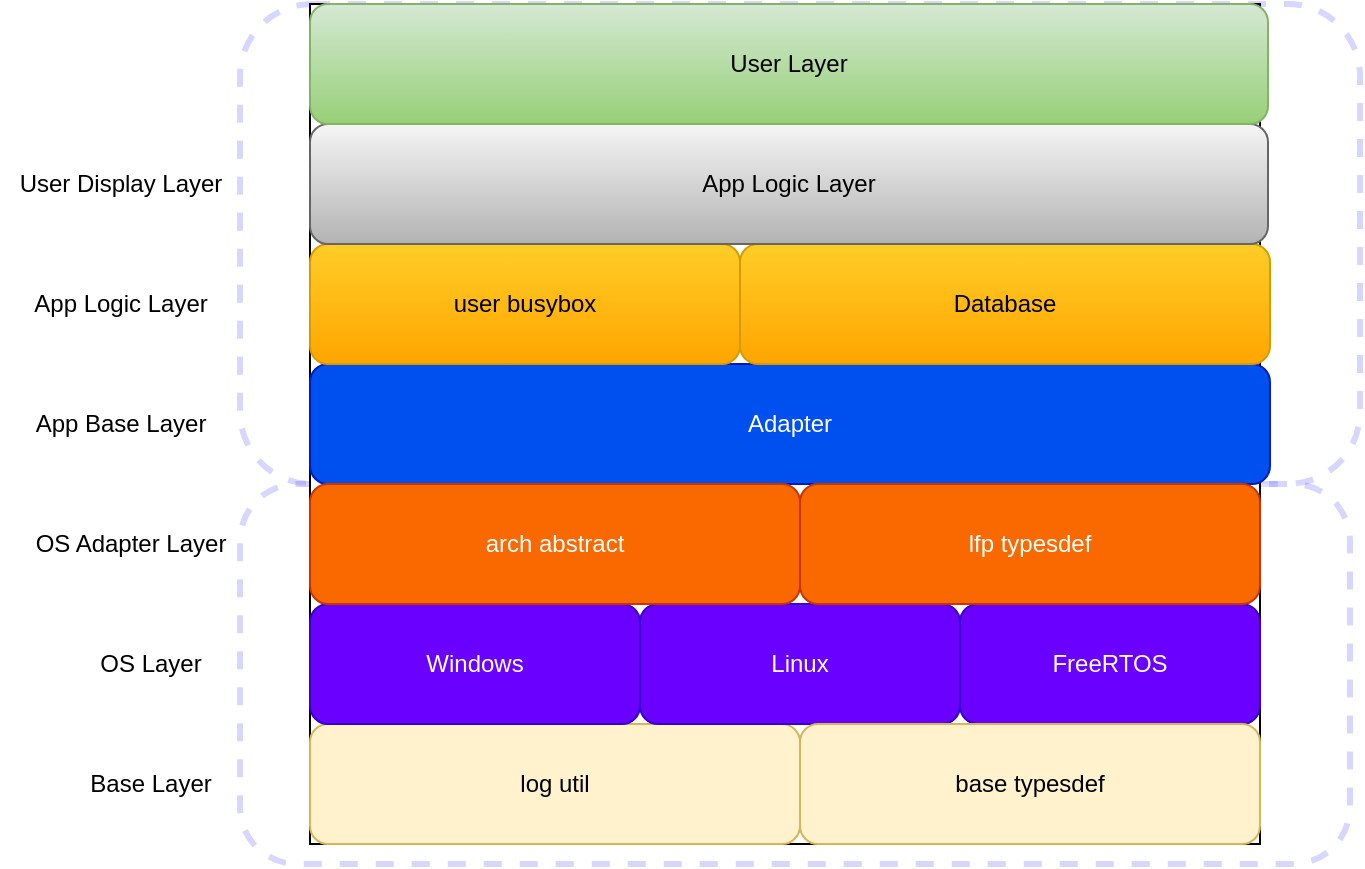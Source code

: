 <mxfile version="14.1.8" type="device"><diagram id="prtHgNgQTEPvFCAcTncT" name="lfp分层架构模型"><mxGraphModel dx="768" dy="482" grid="1" gridSize="10" guides="1" tooltips="1" connect="1" arrows="1" fold="1" page="1" pageScale="1" pageWidth="827" pageHeight="1169" math="0" shadow="0"><root><mxCell id="0"/><mxCell id="1" parent="0"/><mxCell id="oXCx3Dy2HLtcAyEhfrtt-32" value="" style="rounded=1;whiteSpace=wrap;html=1;glass=0;strokeColor=#3333FF;fillColor=#FFFFFF;shadow=0;dashed=1;strokeWidth=3;opacity=20;sketch=0;" parent="1" vertex="1"><mxGeometry x="140" y="60" width="560" height="240" as="geometry"/></mxCell><mxCell id="oXCx3Dy2HLtcAyEhfrtt-26" value="" style="rounded=1;whiteSpace=wrap;html=1;glass=0;dashed=1;strokeWidth=3;shadow=0;sketch=0;fillColor=#FFFFFF;strokeColor=#3333FF;opacity=20;backgroundOutline=1;" parent="1" vertex="1"><mxGeometry x="140" y="300" width="555" height="190" as="geometry"/></mxCell><mxCell id="oXCx3Dy2HLtcAyEhfrtt-2" value="" style="rounded=0;whiteSpace=wrap;html=1;" parent="1" vertex="1"><mxGeometry x="175" y="60" width="475" height="420" as="geometry"/></mxCell><mxCell id="oXCx3Dy2HLtcAyEhfrtt-4" value="" style="endArrow=none;dashed=1;html=1;strokeWidth=2;" parent="1" edge="1"><mxGeometry width="50" height="50" relative="1" as="geometry"><mxPoint x="535" y="310" as="sourcePoint"/><mxPoint x="535" y="310" as="targetPoint"/></mxGeometry></mxCell><mxCell id="oXCx3Dy2HLtcAyEhfrtt-6" value="log util" style="rounded=1;whiteSpace=wrap;html=1;glass=0;fillColor=#fff2cc;strokeColor=#d6b656;" parent="1" vertex="1"><mxGeometry x="175" y="420" width="245" height="60" as="geometry"/></mxCell><mxCell id="oXCx3Dy2HLtcAyEhfrtt-13" value="Base Layer" style="text;html=1;align=center;verticalAlign=middle;resizable=0;points=[];autosize=1;" parent="1" vertex="1"><mxGeometry x="55" y="440" width="80" height="20" as="geometry"/></mxCell><mxCell id="oXCx3Dy2HLtcAyEhfrtt-20" value="Windows" style="rounded=1;whiteSpace=wrap;html=1;glass=0;fillColor=#6a00ff;strokeColor=#3700CC;fontColor=#ffffff;" parent="1" vertex="1"><mxGeometry x="175" y="360" width="165" height="60" as="geometry"/></mxCell><mxCell id="oXCx3Dy2HLtcAyEhfrtt-21" value="Linux" style="rounded=1;whiteSpace=wrap;html=1;glass=0;fillColor=#6a00ff;strokeColor=#3700CC;fontColor=#ffffff;" parent="1" vertex="1"><mxGeometry x="340" y="360" width="160" height="60" as="geometry"/></mxCell><mxCell id="oXCx3Dy2HLtcAyEhfrtt-22" value="FreeRTOS" style="rounded=1;whiteSpace=wrap;html=1;glass=0;fillColor=#6a00ff;strokeColor=#3700CC;fontColor=#ffffff;" parent="1" vertex="1"><mxGeometry x="500" y="360" width="150" height="60" as="geometry"/></mxCell><mxCell id="oXCx3Dy2HLtcAyEhfrtt-23" value="Adapter" style="rounded=1;whiteSpace=wrap;html=1;glass=0;fillColor=#0050ef;strokeColor=#001DBC;fontColor=#ffffff;" parent="1" vertex="1"><mxGeometry x="175" y="240" width="480" height="60" as="geometry"/></mxCell><mxCell id="oXCx3Dy2HLtcAyEhfrtt-24" value="OS Layer" style="text;html=1;align=center;verticalAlign=middle;resizable=0;points=[];autosize=1;" parent="1" vertex="1"><mxGeometry x="60" y="380" width="70" height="20" as="geometry"/></mxCell><mxCell id="oXCx3Dy2HLtcAyEhfrtt-25" value="OS Adapter Layer" style="text;html=1;align=center;verticalAlign=middle;resizable=0;points=[];autosize=1;" parent="1" vertex="1"><mxGeometry x="30" y="320" width="110" height="20" as="geometry"/></mxCell><mxCell id="oXCx3Dy2HLtcAyEhfrtt-27" value="user busybox" style="rounded=1;whiteSpace=wrap;html=1;glass=0;strokeColor=#d79b00;fillColor=#ffcd28;gradientColor=#ffa500;" parent="1" vertex="1"><mxGeometry x="175" y="180" width="215" height="60" as="geometry"/></mxCell><mxCell id="oXCx3Dy2HLtcAyEhfrtt-28" value="Database" style="rounded=1;whiteSpace=wrap;html=1;glass=0;strokeColor=#d79b00;fillColor=#ffcd28;gradientColor=#ffa500;" parent="1" vertex="1"><mxGeometry x="390" y="180" width="265" height="60" as="geometry"/></mxCell><mxCell id="oXCx3Dy2HLtcAyEhfrtt-30" value="App Logic Layer" style="rounded=1;whiteSpace=wrap;html=1;glass=0;strokeColor=#666666;fillColor=#f5f5f5;gradientColor=#b3b3b3;" parent="1" vertex="1"><mxGeometry x="175" y="120" width="479" height="60" as="geometry"/></mxCell><mxCell id="oXCx3Dy2HLtcAyEhfrtt-31" value="User Layer" style="rounded=1;whiteSpace=wrap;html=1;glass=0;strokeColor=#82b366;fillColor=#d5e8d4;gradientColor=#97d077;" parent="1" vertex="1"><mxGeometry x="175" y="60" width="479" height="60" as="geometry"/></mxCell><mxCell id="oXCx3Dy2HLtcAyEhfrtt-33" value="App Base Layer" style="text;html=1;align=center;verticalAlign=middle;resizable=0;points=[];autosize=1;" parent="1" vertex="1"><mxGeometry x="30" y="260" width="100" height="20" as="geometry"/></mxCell><mxCell id="oXCx3Dy2HLtcAyEhfrtt-34" value="App Logic Layer" style="text;html=1;align=center;verticalAlign=middle;resizable=0;points=[];autosize=1;" parent="1" vertex="1"><mxGeometry x="30" y="200" width="100" height="20" as="geometry"/></mxCell><mxCell id="oXCx3Dy2HLtcAyEhfrtt-35" value="User Display Layer" style="text;html=1;align=center;verticalAlign=middle;resizable=0;points=[];autosize=1;" parent="1" vertex="1"><mxGeometry x="20" y="140" width="120" height="20" as="geometry"/></mxCell><mxCell id="O30ww7SbqkdMv2v3e8cS-4" value="lfp typesdef" style="rounded=1;whiteSpace=wrap;html=1;strokeColor=#C73500;fillColor=#fa6800;glass=0;fontColor=#ffffff;" parent="1" vertex="1"><mxGeometry x="420" y="300" width="230" height="60" as="geometry"/></mxCell><mxCell id="O30ww7SbqkdMv2v3e8cS-7" value="" style="group;opacity=0;strokeColor=#FFFFFF;strokeWidth=1;rounded=1;" parent="1" vertex="1" connectable="0"><mxGeometry x="420" y="420" width="230" height="60" as="geometry"/></mxCell><mxCell id="oXCx3Dy2HLtcAyEhfrtt-7" value="base typesdef" style="rounded=1;whiteSpace=wrap;html=1;glass=0;fillColor=#fff2cc;strokeColor=#d6b656;" parent="O30ww7SbqkdMv2v3e8cS-7" vertex="1"><mxGeometry width="230" height="60" as="geometry"/></mxCell><mxCell id="O30ww7SbqkdMv2v3e8cS-8" value="arch abstract" style="rounded=1;whiteSpace=wrap;html=1;strokeColor=#C73500;strokeWidth=1;fillColor=#fa6800;fontColor=#ffffff;" parent="1" vertex="1"><mxGeometry x="175" y="300" width="245" height="60" as="geometry"/></mxCell></root></mxGraphModel></diagram></mxfile>